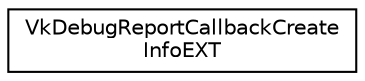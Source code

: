 digraph "Graphical Class Hierarchy"
{
 // LATEX_PDF_SIZE
  edge [fontname="Helvetica",fontsize="10",labelfontname="Helvetica",labelfontsize="10"];
  node [fontname="Helvetica",fontsize="10",shape=record];
  rankdir="LR";
  Node0 [label="VkDebugReportCallbackCreate\lInfoEXT",height=0.2,width=0.4,color="black", fillcolor="white", style="filled",URL="$structVkDebugReportCallbackCreateInfoEXT.html",tooltip=" "];
}
